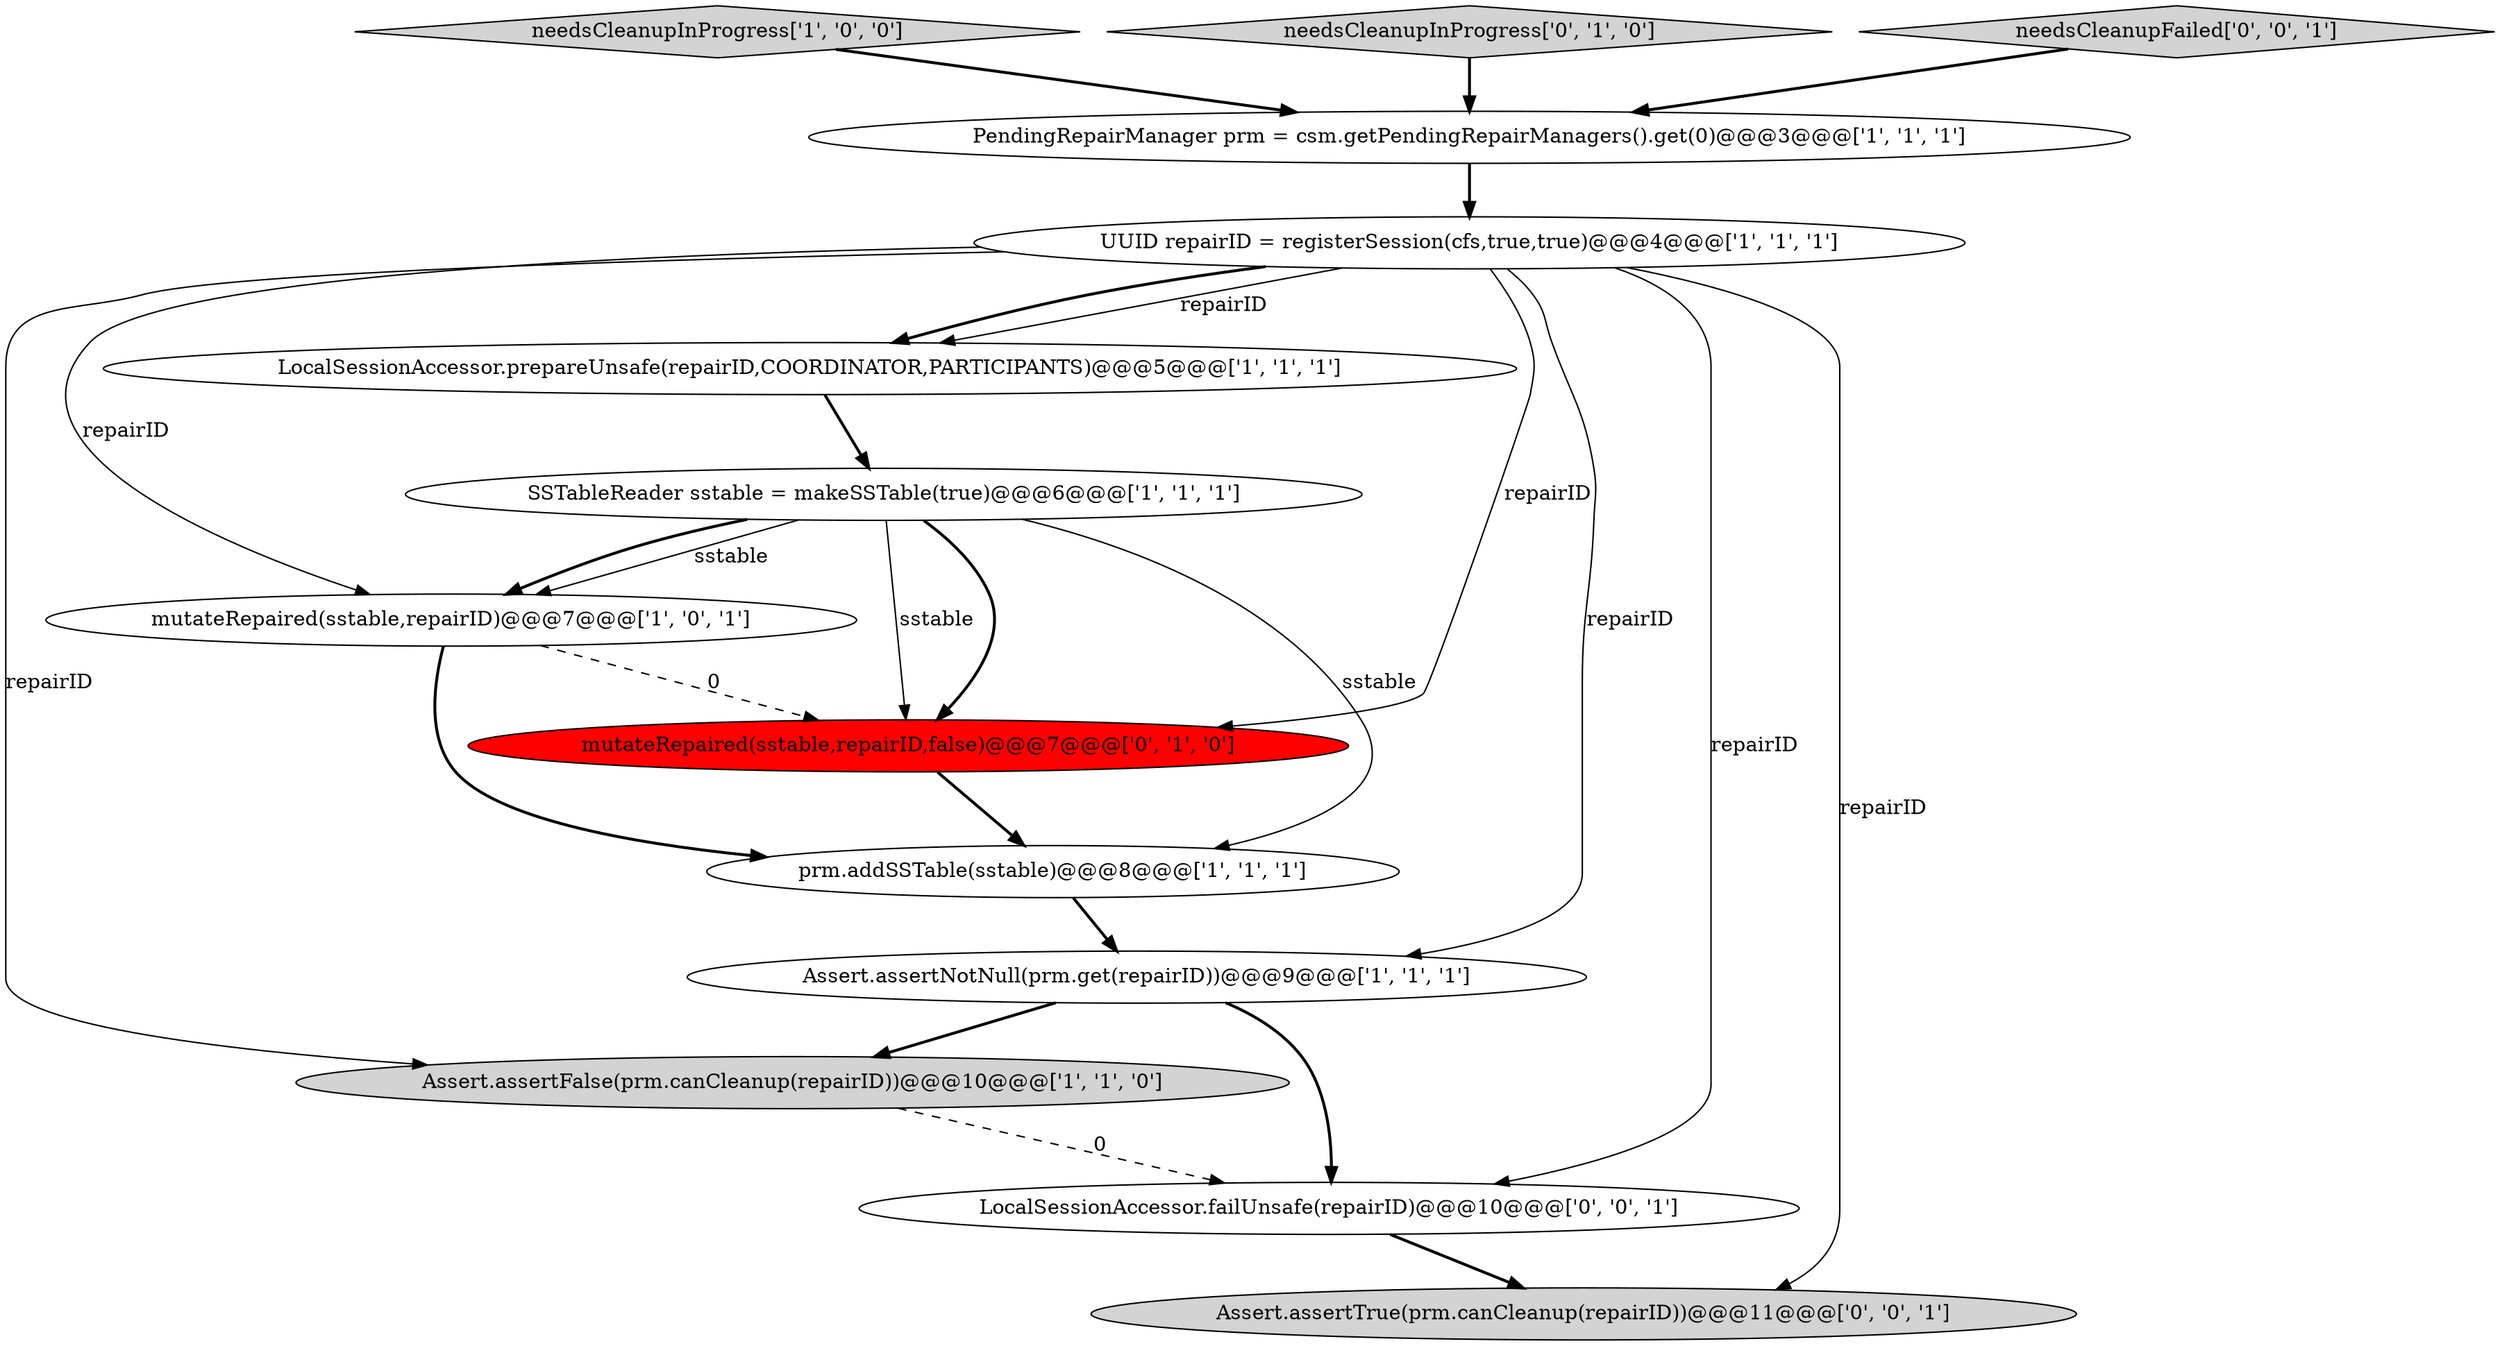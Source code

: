 digraph {
3 [style = filled, label = "LocalSessionAccessor.prepareUnsafe(repairID,COORDINATOR,PARTICIPANTS)@@@5@@@['1', '1', '1']", fillcolor = white, shape = ellipse image = "AAA0AAABBB1BBB"];
8 [style = filled, label = "prm.addSSTable(sstable)@@@8@@@['1', '1', '1']", fillcolor = white, shape = ellipse image = "AAA0AAABBB1BBB"];
2 [style = filled, label = "Assert.assertFalse(prm.canCleanup(repairID))@@@10@@@['1', '1', '0']", fillcolor = lightgray, shape = ellipse image = "AAA0AAABBB1BBB"];
1 [style = filled, label = "needsCleanupInProgress['1', '0', '0']", fillcolor = lightgray, shape = diamond image = "AAA0AAABBB1BBB"];
12 [style = filled, label = "LocalSessionAccessor.failUnsafe(repairID)@@@10@@@['0', '0', '1']", fillcolor = white, shape = ellipse image = "AAA0AAABBB3BBB"];
5 [style = filled, label = "mutateRepaired(sstable,repairID)@@@7@@@['1', '0', '1']", fillcolor = white, shape = ellipse image = "AAA0AAABBB1BBB"];
6 [style = filled, label = "Assert.assertNotNull(prm.get(repairID))@@@9@@@['1', '1', '1']", fillcolor = white, shape = ellipse image = "AAA0AAABBB1BBB"];
9 [style = filled, label = "mutateRepaired(sstable,repairID,false)@@@7@@@['0', '1', '0']", fillcolor = red, shape = ellipse image = "AAA1AAABBB2BBB"];
10 [style = filled, label = "needsCleanupInProgress['0', '1', '0']", fillcolor = lightgray, shape = diamond image = "AAA0AAABBB2BBB"];
4 [style = filled, label = "UUID repairID = registerSession(cfs,true,true)@@@4@@@['1', '1', '1']", fillcolor = white, shape = ellipse image = "AAA0AAABBB1BBB"];
7 [style = filled, label = "PendingRepairManager prm = csm.getPendingRepairManagers().get(0)@@@3@@@['1', '1', '1']", fillcolor = white, shape = ellipse image = "AAA0AAABBB1BBB"];
0 [style = filled, label = "SSTableReader sstable = makeSSTable(true)@@@6@@@['1', '1', '1']", fillcolor = white, shape = ellipse image = "AAA0AAABBB1BBB"];
11 [style = filled, label = "needsCleanupFailed['0', '0', '1']", fillcolor = lightgray, shape = diamond image = "AAA0AAABBB3BBB"];
13 [style = filled, label = "Assert.assertTrue(prm.canCleanup(repairID))@@@11@@@['0', '0', '1']", fillcolor = lightgray, shape = ellipse image = "AAA0AAABBB3BBB"];
4->3 [style = bold, label=""];
5->8 [style = bold, label=""];
4->5 [style = solid, label="repairID"];
0->9 [style = bold, label=""];
4->3 [style = solid, label="repairID"];
5->9 [style = dashed, label="0"];
8->6 [style = bold, label=""];
7->4 [style = bold, label=""];
9->8 [style = bold, label=""];
1->7 [style = bold, label=""];
10->7 [style = bold, label=""];
3->0 [style = bold, label=""];
6->2 [style = bold, label=""];
12->13 [style = bold, label=""];
4->12 [style = solid, label="repairID"];
2->12 [style = dashed, label="0"];
0->8 [style = solid, label="sstable"];
0->5 [style = solid, label="sstable"];
4->6 [style = solid, label="repairID"];
4->2 [style = solid, label="repairID"];
0->9 [style = solid, label="sstable"];
4->9 [style = solid, label="repairID"];
11->7 [style = bold, label=""];
0->5 [style = bold, label=""];
4->13 [style = solid, label="repairID"];
6->12 [style = bold, label=""];
}
